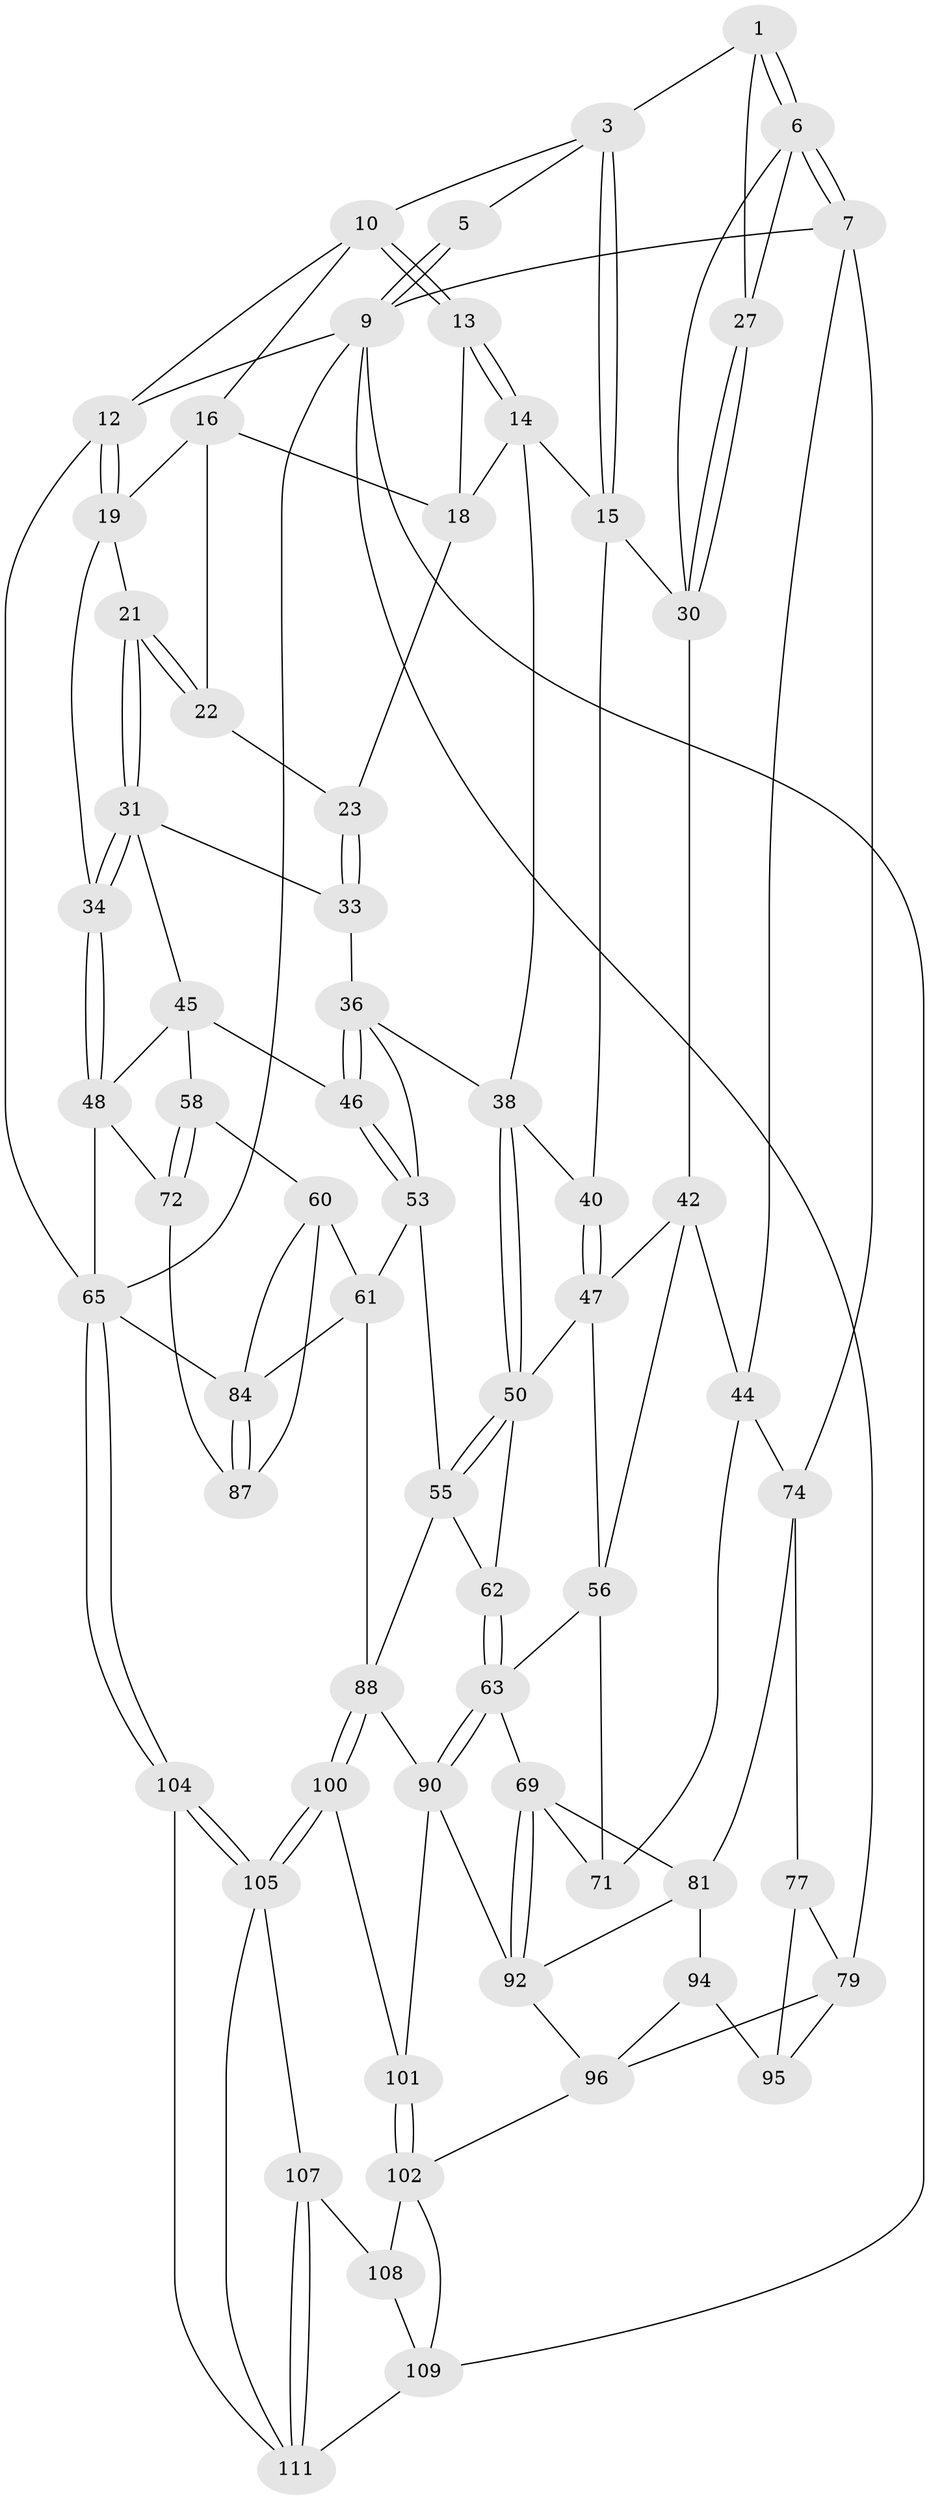 // Generated by graph-tools (version 1.1) at 2025/52/02/27/25 19:52:39]
// undirected, 65 vertices, 148 edges
graph export_dot {
graph [start="1"]
  node [color=gray90,style=filled];
  1 [pos="+0.233807354901395+0.035063183843727155",super="+2"];
  3 [pos="+0.39895271890373674+0.07085622095364184",super="+4"];
  5 [pos="+0.1683327649319397+0"];
  6 [pos="+0.21856799557436377+0.18848048900785427",super="+28"];
  7 [pos="+0.0458256447314429+0.30371424049149415",super="+8"];
  9 [pos="+0+0",super="+80"];
  10 [pos="+0.5299302827486769+0",super="+11"];
  12 [pos="+1+0"];
  13 [pos="+0.6006312662348607+0"];
  14 [pos="+0.5892751296351029+0.06690701640523132",super="+26"];
  15 [pos="+0.49022420606850187+0.1893056686696332",super="+29"];
  16 [pos="+0.84522554254244+0.04084212483944828",super="+17"];
  18 [pos="+0.7015204302635089+0.07258964390886953",super="+25"];
  19 [pos="+1+0.12789376538468644",super="+20"];
  21 [pos="+0.8690350785968811+0.1750157075994083"];
  22 [pos="+0.816556001608025+0.1466596936032088"];
  23 [pos="+0.7813929036662279+0.17733073358608903",super="+24"];
  27 [pos="+0.3501237562324694+0.1296229079811564"];
  30 [pos="+0.47408046127007536+0.23257862050079595",super="+41"];
  31 [pos="+0.8757089922973571+0.1932998716802017",super="+32"];
  33 [pos="+0.8162871472586578+0.24093686509023504",super="+35"];
  34 [pos="+1+0.1663077338877224"];
  36 [pos="+0.7562090498822237+0.26881004515461576",super="+37"];
  38 [pos="+0.631080847538721+0.3157467940381554",super="+39"];
  40 [pos="+0.49969571238615756+0.2520595405899675"];
  42 [pos="+0.3646224552644185+0.2846343785163185",super="+43"];
  44 [pos="+0.10957835807066908+0.3562208973547275",super="+73"];
  45 [pos="+0.9066478076787097+0.35241170129311955",super="+49"];
  46 [pos="+0.8609159990485413+0.36721323578595627"];
  47 [pos="+0.42005688251203865+0.36029216291385124",super="+52"];
  48 [pos="+1+0.35526887711094385",super="+67"];
  50 [pos="+0.5917040061129327+0.4057247541666526",super="+51"];
  53 [pos="+0.7893879794196277+0.40713236483776943",super="+54"];
  55 [pos="+0.699634885859182+0.5463644160052213",super="+68"];
  56 [pos="+0.32262991179208805+0.41950460951825297",super="+57"];
  58 [pos="+0.9093059010791513+0.51600891113299",super="+59"];
  60 [pos="+0.8156532634825476+0.5607761525517525",super="+83"];
  61 [pos="+0.8119703871407535+0.5594032174907804",super="+86"];
  62 [pos="+0.49602024245067455+0.4927763135113482"];
  63 [pos="+0.45836631172501363+0.5801597653813864",super="+64"];
  65 [pos="+1+1",super="+66"];
  69 [pos="+0.32739263120341794+0.5993075212863633",super="+70"];
  71 [pos="+0.2637642593009663+0.5654916718101696"];
  72 [pos="+1+0.6619772282441033",super="+76"];
  74 [pos="+0.1274637488495411+0.6162328687269878",super="+75"];
  77 [pos="+0+0.6117122950039262",super="+78"];
  79 [pos="+0+1",super="+98"];
  81 [pos="+0.2067166227801037+0.6868606241325663",super="+82"];
  84 [pos="+0.8164507233719154+0.7140649962678733",super="+85"];
  87 [pos="+0.9146379093884668+0.655927457922079"];
  88 [pos="+0.6591922544152374+0.7310867249087191",super="+89"];
  90 [pos="+0.4638073511431429+0.5889983843252682",super="+91"];
  92 [pos="+0.3459679076861472+0.7179052052203111",super="+93"];
  94 [pos="+0.06416078790581604+0.6572398317175978"];
  95 [pos="+0+0.6618362363043434",super="+99"];
  96 [pos="+0.20834987214302256+0.8374211615331825",super="+97"];
  100 [pos="+0.6392298693265943+0.7841066334488744"];
  101 [pos="+0.4814361005381026+0.7957728562612855"];
  102 [pos="+0.41145411386911396+0.8863339110009008",super="+103"];
  104 [pos="+1+1"];
  105 [pos="+0.6632742166675284+0.8522241239875424",super="+106"];
  107 [pos="+0.4617702576666883+0.918141121016493"];
  108 [pos="+0.4158336837564164+0.8967518559274291"];
  109 [pos="+0.1870071263618848+1",super="+110"];
  111 [pos="+0.5620455660450059+1",super="+112"];
  1 -- 6;
  1 -- 6;
  1 -- 3;
  1 -- 27;
  3 -- 15;
  3 -- 15;
  3 -- 10;
  3 -- 5;
  5 -- 9;
  5 -- 9;
  6 -- 7;
  6 -- 7;
  6 -- 27;
  6 -- 30;
  7 -- 44;
  7 -- 9;
  7 -- 74;
  9 -- 12;
  9 -- 65;
  9 -- 109;
  9 -- 79;
  10 -- 13;
  10 -- 13;
  10 -- 16;
  10 -- 12;
  12 -- 19;
  12 -- 19;
  12 -- 65;
  13 -- 14;
  13 -- 14;
  13 -- 18;
  14 -- 15;
  14 -- 38;
  14 -- 18;
  15 -- 40;
  15 -- 30;
  16 -- 19;
  16 -- 18;
  16 -- 22;
  18 -- 23;
  19 -- 34;
  19 -- 21;
  21 -- 22;
  21 -- 22;
  21 -- 31;
  21 -- 31;
  22 -- 23;
  23 -- 33 [weight=2];
  23 -- 33;
  27 -- 30;
  27 -- 30;
  30 -- 42;
  31 -- 34;
  31 -- 34;
  31 -- 33;
  31 -- 45;
  33 -- 36;
  34 -- 48;
  34 -- 48;
  36 -- 46;
  36 -- 46;
  36 -- 53;
  36 -- 38;
  38 -- 50;
  38 -- 50;
  38 -- 40;
  40 -- 47;
  40 -- 47;
  42 -- 47;
  42 -- 44;
  42 -- 56;
  44 -- 74;
  44 -- 71;
  45 -- 46;
  45 -- 48;
  45 -- 58;
  46 -- 53;
  46 -- 53;
  47 -- 56;
  47 -- 50;
  48 -- 65;
  48 -- 72;
  50 -- 55;
  50 -- 55;
  50 -- 62;
  53 -- 61;
  53 -- 55;
  55 -- 88;
  55 -- 62;
  56 -- 71;
  56 -- 63;
  58 -- 72 [weight=2];
  58 -- 72;
  58 -- 60;
  60 -- 61;
  60 -- 87;
  60 -- 84;
  61 -- 88;
  61 -- 84;
  62 -- 63;
  62 -- 63;
  63 -- 90;
  63 -- 90;
  63 -- 69;
  65 -- 104;
  65 -- 104;
  65 -- 84;
  69 -- 92;
  69 -- 92;
  69 -- 81;
  69 -- 71;
  72 -- 87;
  74 -- 77;
  74 -- 81;
  77 -- 95 [weight=2];
  77 -- 79;
  79 -- 95;
  79 -- 96;
  81 -- 94;
  81 -- 92;
  84 -- 87;
  84 -- 87;
  88 -- 100;
  88 -- 100;
  88 -- 90;
  90 -- 92;
  90 -- 101;
  92 -- 96;
  94 -- 95;
  94 -- 96;
  96 -- 102;
  100 -- 101;
  100 -- 105;
  100 -- 105;
  101 -- 102;
  101 -- 102;
  102 -- 108;
  102 -- 109;
  104 -- 105;
  104 -- 105;
  104 -- 111;
  105 -- 107;
  105 -- 111;
  107 -- 108;
  107 -- 111;
  107 -- 111;
  108 -- 109;
  109 -- 111;
}
